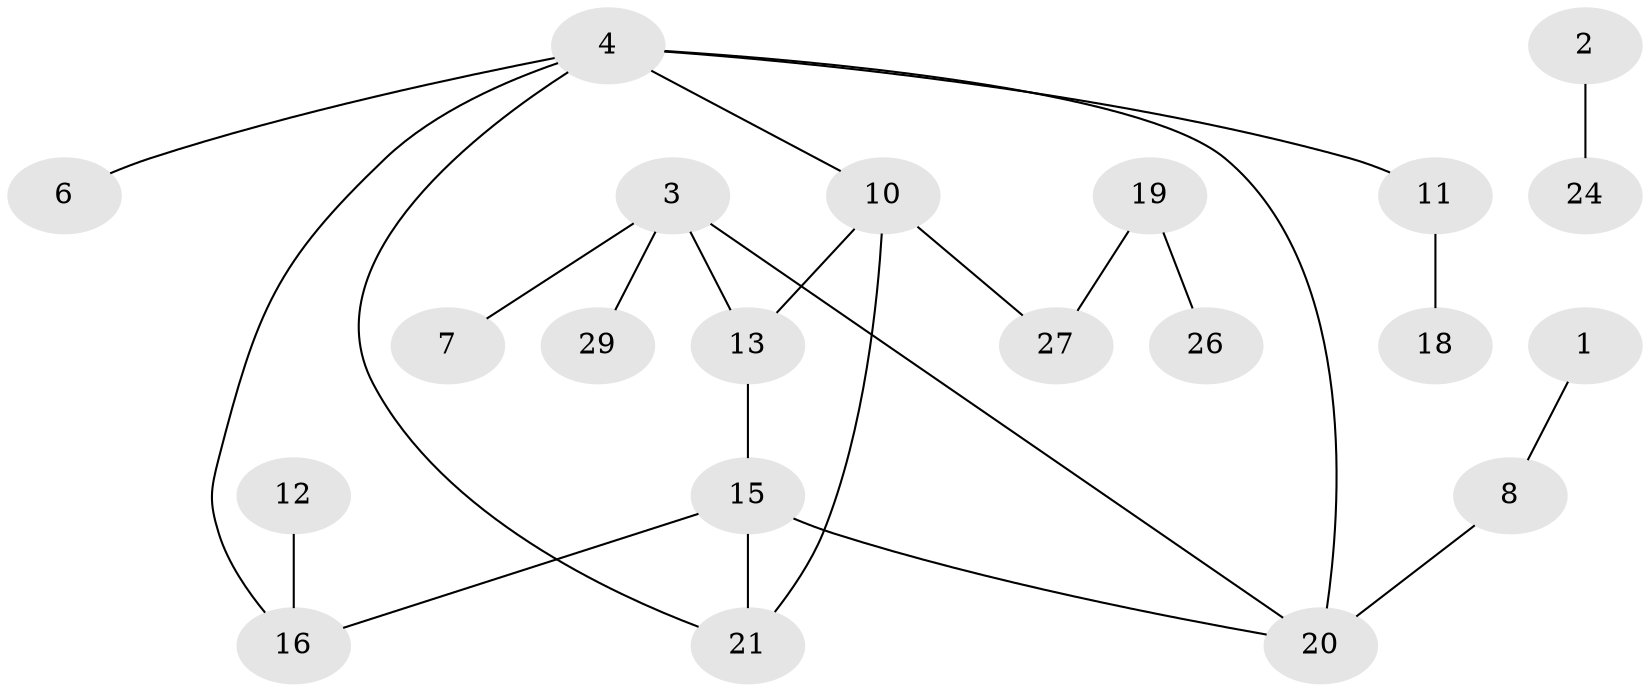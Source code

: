 // original degree distribution, {1: 0.288135593220339, 2: 0.288135593220339, 5: 0.05084745762711865, 3: 0.1694915254237288, 4: 0.05084745762711865, 6: 0.01694915254237288, 0: 0.13559322033898305}
// Generated by graph-tools (version 1.1) at 2025/33/03/09/25 02:33:51]
// undirected, 21 vertices, 24 edges
graph export_dot {
graph [start="1"]
  node [color=gray90,style=filled];
  1;
  2;
  3;
  4;
  6;
  7;
  8;
  10;
  11;
  12;
  13;
  15;
  16;
  18;
  19;
  20;
  21;
  24;
  26;
  27;
  29;
  1 -- 8 [weight=2.0];
  2 -- 24 [weight=1.0];
  3 -- 7 [weight=1.0];
  3 -- 13 [weight=1.0];
  3 -- 20 [weight=1.0];
  3 -- 29 [weight=1.0];
  4 -- 6 [weight=1.0];
  4 -- 10 [weight=1.0];
  4 -- 11 [weight=1.0];
  4 -- 16 [weight=1.0];
  4 -- 20 [weight=1.0];
  4 -- 21 [weight=1.0];
  8 -- 20 [weight=2.0];
  10 -- 13 [weight=1.0];
  10 -- 21 [weight=1.0];
  10 -- 27 [weight=1.0];
  11 -- 18 [weight=1.0];
  12 -- 16 [weight=3.0];
  13 -- 15 [weight=3.0];
  15 -- 16 [weight=1.0];
  15 -- 20 [weight=1.0];
  15 -- 21 [weight=1.0];
  19 -- 26 [weight=1.0];
  19 -- 27 [weight=1.0];
}
